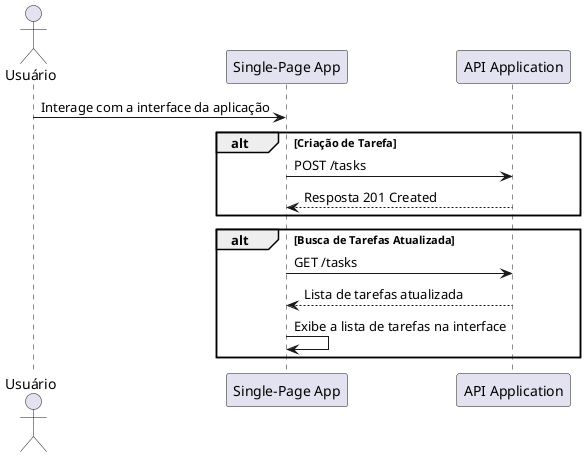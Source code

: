 @startuml diagrama_de_sequencia_frontend_002_criar_tarefa
actor Usuário as u
participant SPA as "Single-Page App"
participant API as "API Application"

u -> SPA: Interage com a interface da aplicação

alt Criação de Tarefa
    SPA -> API: POST /tasks
    API --> SPA: Resposta 201 Created
end

alt Busca de Tarefas Atualizada
    SPA -> API: GET /tasks
    API --> SPA: Lista de tarefas atualizada
    SPA -> SPA: Exibe a lista de tarefas na interface
end

@enduml
